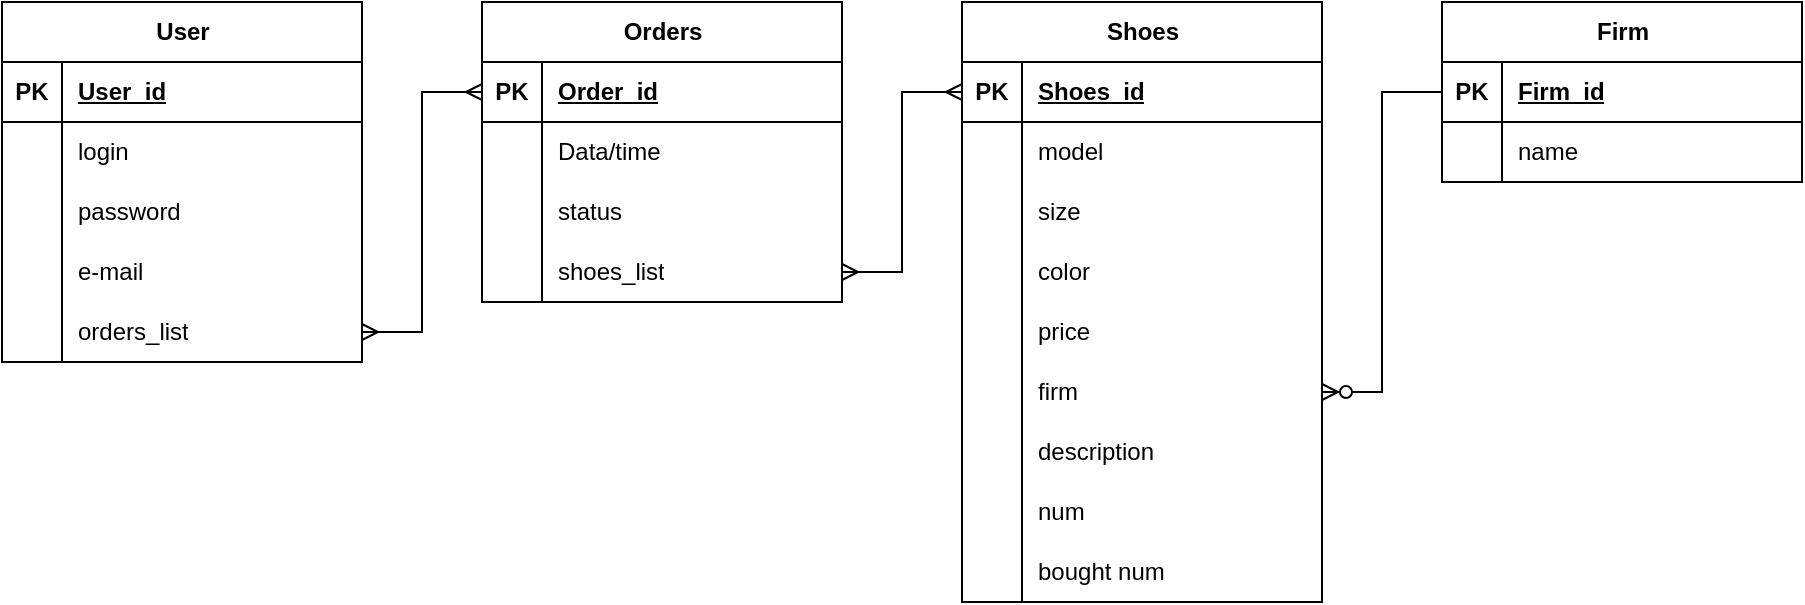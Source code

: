 <mxfile version="21.7.5" type="github">
  <diagram name="Страница — 1" id="x0ysTReZ10sH6YqafbNy">
    <mxGraphModel dx="1002" dy="551" grid="1" gridSize="10" guides="1" tooltips="1" connect="1" arrows="1" fold="1" page="1" pageScale="1" pageWidth="827" pageHeight="1169" math="0" shadow="0">
      <root>
        <mxCell id="0" />
        <mxCell id="1" parent="0" />
        <mxCell id="GBkq8ycRZpIjGqDNzp7D-18" value="User" style="shape=table;startSize=30;container=1;collapsible=1;childLayout=tableLayout;fixedRows=1;rowLines=0;fontStyle=1;align=center;resizeLast=1;html=1;" parent="1" vertex="1">
          <mxGeometry x="30" y="40" width="180" height="180" as="geometry" />
        </mxCell>
        <mxCell id="GBkq8ycRZpIjGqDNzp7D-19" value="" style="shape=tableRow;horizontal=0;startSize=0;swimlaneHead=0;swimlaneBody=0;fillColor=none;collapsible=0;dropTarget=0;points=[[0,0.5],[1,0.5]];portConstraint=eastwest;top=0;left=0;right=0;bottom=1;" parent="GBkq8ycRZpIjGqDNzp7D-18" vertex="1">
          <mxGeometry y="30" width="180" height="30" as="geometry" />
        </mxCell>
        <mxCell id="GBkq8ycRZpIjGqDNzp7D-20" value="PK" style="shape=partialRectangle;connectable=0;fillColor=none;top=0;left=0;bottom=0;right=0;fontStyle=1;overflow=hidden;whiteSpace=wrap;html=1;" parent="GBkq8ycRZpIjGqDNzp7D-19" vertex="1">
          <mxGeometry width="30" height="30" as="geometry">
            <mxRectangle width="30" height="30" as="alternateBounds" />
          </mxGeometry>
        </mxCell>
        <mxCell id="GBkq8ycRZpIjGqDNzp7D-21" value="User_id" style="shape=partialRectangle;connectable=0;fillColor=none;top=0;left=0;bottom=0;right=0;align=left;spacingLeft=6;fontStyle=5;overflow=hidden;whiteSpace=wrap;html=1;" parent="GBkq8ycRZpIjGqDNzp7D-19" vertex="1">
          <mxGeometry x="30" width="150" height="30" as="geometry">
            <mxRectangle width="150" height="30" as="alternateBounds" />
          </mxGeometry>
        </mxCell>
        <mxCell id="GBkq8ycRZpIjGqDNzp7D-22" value="" style="shape=tableRow;horizontal=0;startSize=0;swimlaneHead=0;swimlaneBody=0;fillColor=none;collapsible=0;dropTarget=0;points=[[0,0.5],[1,0.5]];portConstraint=eastwest;top=0;left=0;right=0;bottom=0;" parent="GBkq8ycRZpIjGqDNzp7D-18" vertex="1">
          <mxGeometry y="60" width="180" height="30" as="geometry" />
        </mxCell>
        <mxCell id="GBkq8ycRZpIjGqDNzp7D-23" value="" style="shape=partialRectangle;connectable=0;fillColor=none;top=0;left=0;bottom=0;right=0;editable=1;overflow=hidden;whiteSpace=wrap;html=1;" parent="GBkq8ycRZpIjGqDNzp7D-22" vertex="1">
          <mxGeometry width="30" height="30" as="geometry">
            <mxRectangle width="30" height="30" as="alternateBounds" />
          </mxGeometry>
        </mxCell>
        <mxCell id="GBkq8ycRZpIjGqDNzp7D-24" value="login" style="shape=partialRectangle;connectable=0;fillColor=none;top=0;left=0;bottom=0;right=0;align=left;spacingLeft=6;overflow=hidden;whiteSpace=wrap;html=1;" parent="GBkq8ycRZpIjGqDNzp7D-22" vertex="1">
          <mxGeometry x="30" width="150" height="30" as="geometry">
            <mxRectangle width="150" height="30" as="alternateBounds" />
          </mxGeometry>
        </mxCell>
        <mxCell id="GBkq8ycRZpIjGqDNzp7D-25" value="" style="shape=tableRow;horizontal=0;startSize=0;swimlaneHead=0;swimlaneBody=0;fillColor=none;collapsible=0;dropTarget=0;points=[[0,0.5],[1,0.5]];portConstraint=eastwest;top=0;left=0;right=0;bottom=0;" parent="GBkq8ycRZpIjGqDNzp7D-18" vertex="1">
          <mxGeometry y="90" width="180" height="30" as="geometry" />
        </mxCell>
        <mxCell id="GBkq8ycRZpIjGqDNzp7D-26" value="" style="shape=partialRectangle;connectable=0;fillColor=none;top=0;left=0;bottom=0;right=0;editable=1;overflow=hidden;whiteSpace=wrap;html=1;" parent="GBkq8ycRZpIjGqDNzp7D-25" vertex="1">
          <mxGeometry width="30" height="30" as="geometry">
            <mxRectangle width="30" height="30" as="alternateBounds" />
          </mxGeometry>
        </mxCell>
        <mxCell id="GBkq8ycRZpIjGqDNzp7D-27" value="password" style="shape=partialRectangle;connectable=0;fillColor=none;top=0;left=0;bottom=0;right=0;align=left;spacingLeft=6;overflow=hidden;whiteSpace=wrap;html=1;" parent="GBkq8ycRZpIjGqDNzp7D-25" vertex="1">
          <mxGeometry x="30" width="150" height="30" as="geometry">
            <mxRectangle width="150" height="30" as="alternateBounds" />
          </mxGeometry>
        </mxCell>
        <mxCell id="GBkq8ycRZpIjGqDNzp7D-28" value="" style="shape=tableRow;horizontal=0;startSize=0;swimlaneHead=0;swimlaneBody=0;fillColor=none;collapsible=0;dropTarget=0;points=[[0,0.5],[1,0.5]];portConstraint=eastwest;top=0;left=0;right=0;bottom=0;" parent="GBkq8ycRZpIjGqDNzp7D-18" vertex="1">
          <mxGeometry y="120" width="180" height="30" as="geometry" />
        </mxCell>
        <mxCell id="GBkq8ycRZpIjGqDNzp7D-29" value="" style="shape=partialRectangle;connectable=0;fillColor=none;top=0;left=0;bottom=0;right=0;editable=1;overflow=hidden;whiteSpace=wrap;html=1;" parent="GBkq8ycRZpIjGqDNzp7D-28" vertex="1">
          <mxGeometry width="30" height="30" as="geometry">
            <mxRectangle width="30" height="30" as="alternateBounds" />
          </mxGeometry>
        </mxCell>
        <mxCell id="GBkq8ycRZpIjGqDNzp7D-30" value="e-mail" style="shape=partialRectangle;connectable=0;fillColor=none;top=0;left=0;bottom=0;right=0;align=left;spacingLeft=6;overflow=hidden;whiteSpace=wrap;html=1;" parent="GBkq8ycRZpIjGqDNzp7D-28" vertex="1">
          <mxGeometry x="30" width="150" height="30" as="geometry">
            <mxRectangle width="150" height="30" as="alternateBounds" />
          </mxGeometry>
        </mxCell>
        <mxCell id="GBkq8ycRZpIjGqDNzp7D-45" style="shape=tableRow;horizontal=0;startSize=0;swimlaneHead=0;swimlaneBody=0;fillColor=none;collapsible=0;dropTarget=0;points=[[0,0.5],[1,0.5]];portConstraint=eastwest;top=0;left=0;right=0;bottom=0;" parent="GBkq8ycRZpIjGqDNzp7D-18" vertex="1">
          <mxGeometry y="150" width="180" height="30" as="geometry" />
        </mxCell>
        <mxCell id="GBkq8ycRZpIjGqDNzp7D-46" style="shape=partialRectangle;connectable=0;fillColor=none;top=0;left=0;bottom=0;right=0;editable=1;overflow=hidden;whiteSpace=wrap;html=1;" parent="GBkq8ycRZpIjGqDNzp7D-45" vertex="1">
          <mxGeometry width="30" height="30" as="geometry">
            <mxRectangle width="30" height="30" as="alternateBounds" />
          </mxGeometry>
        </mxCell>
        <mxCell id="GBkq8ycRZpIjGqDNzp7D-47" value="orders_list" style="shape=partialRectangle;connectable=0;fillColor=none;top=0;left=0;bottom=0;right=0;align=left;spacingLeft=6;overflow=hidden;whiteSpace=wrap;html=1;" parent="GBkq8ycRZpIjGqDNzp7D-45" vertex="1">
          <mxGeometry x="30" width="150" height="30" as="geometry">
            <mxRectangle width="150" height="30" as="alternateBounds" />
          </mxGeometry>
        </mxCell>
        <mxCell id="GBkq8ycRZpIjGqDNzp7D-48" value="Orders" style="shape=table;startSize=30;container=1;collapsible=1;childLayout=tableLayout;fixedRows=1;rowLines=0;fontStyle=1;align=center;resizeLast=1;html=1;" parent="1" vertex="1">
          <mxGeometry x="270" y="40" width="180" height="150" as="geometry" />
        </mxCell>
        <mxCell id="GBkq8ycRZpIjGqDNzp7D-49" value="" style="shape=tableRow;horizontal=0;startSize=0;swimlaneHead=0;swimlaneBody=0;fillColor=none;collapsible=0;dropTarget=0;points=[[0,0.5],[1,0.5]];portConstraint=eastwest;top=0;left=0;right=0;bottom=1;" parent="GBkq8ycRZpIjGqDNzp7D-48" vertex="1">
          <mxGeometry y="30" width="180" height="30" as="geometry" />
        </mxCell>
        <mxCell id="GBkq8ycRZpIjGqDNzp7D-50" value="PK" style="shape=partialRectangle;connectable=0;fillColor=none;top=0;left=0;bottom=0;right=0;fontStyle=1;overflow=hidden;whiteSpace=wrap;html=1;" parent="GBkq8ycRZpIjGqDNzp7D-49" vertex="1">
          <mxGeometry width="30" height="30" as="geometry">
            <mxRectangle width="30" height="30" as="alternateBounds" />
          </mxGeometry>
        </mxCell>
        <mxCell id="GBkq8ycRZpIjGqDNzp7D-51" value="Order_id" style="shape=partialRectangle;connectable=0;fillColor=none;top=0;left=0;bottom=0;right=0;align=left;spacingLeft=6;fontStyle=5;overflow=hidden;whiteSpace=wrap;html=1;" parent="GBkq8ycRZpIjGqDNzp7D-49" vertex="1">
          <mxGeometry x="30" width="150" height="30" as="geometry">
            <mxRectangle width="150" height="30" as="alternateBounds" />
          </mxGeometry>
        </mxCell>
        <mxCell id="GBkq8ycRZpIjGqDNzp7D-52" value="" style="shape=tableRow;horizontal=0;startSize=0;swimlaneHead=0;swimlaneBody=0;fillColor=none;collapsible=0;dropTarget=0;points=[[0,0.5],[1,0.5]];portConstraint=eastwest;top=0;left=0;right=0;bottom=0;" parent="GBkq8ycRZpIjGqDNzp7D-48" vertex="1">
          <mxGeometry y="60" width="180" height="30" as="geometry" />
        </mxCell>
        <mxCell id="GBkq8ycRZpIjGqDNzp7D-53" value="" style="shape=partialRectangle;connectable=0;fillColor=none;top=0;left=0;bottom=0;right=0;editable=1;overflow=hidden;whiteSpace=wrap;html=1;" parent="GBkq8ycRZpIjGqDNzp7D-52" vertex="1">
          <mxGeometry width="30" height="30" as="geometry">
            <mxRectangle width="30" height="30" as="alternateBounds" />
          </mxGeometry>
        </mxCell>
        <mxCell id="GBkq8ycRZpIjGqDNzp7D-54" value="Data/time" style="shape=partialRectangle;connectable=0;fillColor=none;top=0;left=0;bottom=0;right=0;align=left;spacingLeft=6;overflow=hidden;whiteSpace=wrap;html=1;" parent="GBkq8ycRZpIjGqDNzp7D-52" vertex="1">
          <mxGeometry x="30" width="150" height="30" as="geometry">
            <mxRectangle width="150" height="30" as="alternateBounds" />
          </mxGeometry>
        </mxCell>
        <mxCell id="GBkq8ycRZpIjGqDNzp7D-55" value="" style="shape=tableRow;horizontal=0;startSize=0;swimlaneHead=0;swimlaneBody=0;fillColor=none;collapsible=0;dropTarget=0;points=[[0,0.5],[1,0.5]];portConstraint=eastwest;top=0;left=0;right=0;bottom=0;" parent="GBkq8ycRZpIjGqDNzp7D-48" vertex="1">
          <mxGeometry y="90" width="180" height="30" as="geometry" />
        </mxCell>
        <mxCell id="GBkq8ycRZpIjGqDNzp7D-56" value="" style="shape=partialRectangle;connectable=0;fillColor=none;top=0;left=0;bottom=0;right=0;editable=1;overflow=hidden;whiteSpace=wrap;html=1;" parent="GBkq8ycRZpIjGqDNzp7D-55" vertex="1">
          <mxGeometry width="30" height="30" as="geometry">
            <mxRectangle width="30" height="30" as="alternateBounds" />
          </mxGeometry>
        </mxCell>
        <mxCell id="GBkq8ycRZpIjGqDNzp7D-57" value="status" style="shape=partialRectangle;connectable=0;fillColor=none;top=0;left=0;bottom=0;right=0;align=left;spacingLeft=6;overflow=hidden;whiteSpace=wrap;html=1;" parent="GBkq8ycRZpIjGqDNzp7D-55" vertex="1">
          <mxGeometry x="30" width="150" height="30" as="geometry">
            <mxRectangle width="150" height="30" as="alternateBounds" />
          </mxGeometry>
        </mxCell>
        <mxCell id="GBkq8ycRZpIjGqDNzp7D-58" value="" style="shape=tableRow;horizontal=0;startSize=0;swimlaneHead=0;swimlaneBody=0;fillColor=none;collapsible=0;dropTarget=0;points=[[0,0.5],[1,0.5]];portConstraint=eastwest;top=0;left=0;right=0;bottom=0;" parent="GBkq8ycRZpIjGqDNzp7D-48" vertex="1">
          <mxGeometry y="120" width="180" height="30" as="geometry" />
        </mxCell>
        <mxCell id="GBkq8ycRZpIjGqDNzp7D-59" value="" style="shape=partialRectangle;connectable=0;fillColor=none;top=0;left=0;bottom=0;right=0;editable=1;overflow=hidden;whiteSpace=wrap;html=1;" parent="GBkq8ycRZpIjGqDNzp7D-58" vertex="1">
          <mxGeometry width="30" height="30" as="geometry">
            <mxRectangle width="30" height="30" as="alternateBounds" />
          </mxGeometry>
        </mxCell>
        <mxCell id="GBkq8ycRZpIjGqDNzp7D-60" value="shoes_list" style="shape=partialRectangle;connectable=0;fillColor=none;top=0;left=0;bottom=0;right=0;align=left;spacingLeft=6;overflow=hidden;whiteSpace=wrap;html=1;" parent="GBkq8ycRZpIjGqDNzp7D-58" vertex="1">
          <mxGeometry x="30" width="150" height="30" as="geometry">
            <mxRectangle width="150" height="30" as="alternateBounds" />
          </mxGeometry>
        </mxCell>
        <mxCell id="GBkq8ycRZpIjGqDNzp7D-61" value="" style="edgeStyle=entityRelationEdgeStyle;fontSize=12;html=1;endArrow=ERmany;startArrow=ERmany;rounded=0;entryX=0;entryY=0.5;entryDx=0;entryDy=0;exitX=1;exitY=0.5;exitDx=0;exitDy=0;" parent="1" source="GBkq8ycRZpIjGqDNzp7D-45" target="GBkq8ycRZpIjGqDNzp7D-49" edge="1">
          <mxGeometry width="100" height="100" relative="1" as="geometry">
            <mxPoint x="210" y="310" as="sourcePoint" />
            <mxPoint x="310" y="210" as="targetPoint" />
          </mxGeometry>
        </mxCell>
        <mxCell id="GBkq8ycRZpIjGqDNzp7D-62" value="Shoes" style="shape=table;startSize=30;container=1;collapsible=1;childLayout=tableLayout;fixedRows=1;rowLines=0;fontStyle=1;align=center;resizeLast=1;html=1;" parent="1" vertex="1">
          <mxGeometry x="510" y="40" width="180" height="300" as="geometry" />
        </mxCell>
        <mxCell id="GBkq8ycRZpIjGqDNzp7D-63" value="" style="shape=tableRow;horizontal=0;startSize=0;swimlaneHead=0;swimlaneBody=0;fillColor=none;collapsible=0;dropTarget=0;points=[[0,0.5],[1,0.5]];portConstraint=eastwest;top=0;left=0;right=0;bottom=1;" parent="GBkq8ycRZpIjGqDNzp7D-62" vertex="1">
          <mxGeometry y="30" width="180" height="30" as="geometry" />
        </mxCell>
        <mxCell id="GBkq8ycRZpIjGqDNzp7D-64" value="PK" style="shape=partialRectangle;connectable=0;fillColor=none;top=0;left=0;bottom=0;right=0;fontStyle=1;overflow=hidden;whiteSpace=wrap;html=1;" parent="GBkq8ycRZpIjGqDNzp7D-63" vertex="1">
          <mxGeometry width="30" height="30" as="geometry">
            <mxRectangle width="30" height="30" as="alternateBounds" />
          </mxGeometry>
        </mxCell>
        <mxCell id="GBkq8ycRZpIjGqDNzp7D-65" value="Shoes_id" style="shape=partialRectangle;connectable=0;fillColor=none;top=0;left=0;bottom=0;right=0;align=left;spacingLeft=6;fontStyle=5;overflow=hidden;whiteSpace=wrap;html=1;" parent="GBkq8ycRZpIjGqDNzp7D-63" vertex="1">
          <mxGeometry x="30" width="150" height="30" as="geometry">
            <mxRectangle width="150" height="30" as="alternateBounds" />
          </mxGeometry>
        </mxCell>
        <mxCell id="GBkq8ycRZpIjGqDNzp7D-66" value="" style="shape=tableRow;horizontal=0;startSize=0;swimlaneHead=0;swimlaneBody=0;fillColor=none;collapsible=0;dropTarget=0;points=[[0,0.5],[1,0.5]];portConstraint=eastwest;top=0;left=0;right=0;bottom=0;" parent="GBkq8ycRZpIjGqDNzp7D-62" vertex="1">
          <mxGeometry y="60" width="180" height="30" as="geometry" />
        </mxCell>
        <mxCell id="GBkq8ycRZpIjGqDNzp7D-67" value="" style="shape=partialRectangle;connectable=0;fillColor=none;top=0;left=0;bottom=0;right=0;editable=1;overflow=hidden;whiteSpace=wrap;html=1;" parent="GBkq8ycRZpIjGqDNzp7D-66" vertex="1">
          <mxGeometry width="30" height="30" as="geometry">
            <mxRectangle width="30" height="30" as="alternateBounds" />
          </mxGeometry>
        </mxCell>
        <mxCell id="GBkq8ycRZpIjGqDNzp7D-68" value="model" style="shape=partialRectangle;connectable=0;fillColor=none;top=0;left=0;bottom=0;right=0;align=left;spacingLeft=6;overflow=hidden;whiteSpace=wrap;html=1;" parent="GBkq8ycRZpIjGqDNzp7D-66" vertex="1">
          <mxGeometry x="30" width="150" height="30" as="geometry">
            <mxRectangle width="150" height="30" as="alternateBounds" />
          </mxGeometry>
        </mxCell>
        <mxCell id="GBkq8ycRZpIjGqDNzp7D-69" value="" style="shape=tableRow;horizontal=0;startSize=0;swimlaneHead=0;swimlaneBody=0;fillColor=none;collapsible=0;dropTarget=0;points=[[0,0.5],[1,0.5]];portConstraint=eastwest;top=0;left=0;right=0;bottom=0;" parent="GBkq8ycRZpIjGqDNzp7D-62" vertex="1">
          <mxGeometry y="90" width="180" height="30" as="geometry" />
        </mxCell>
        <mxCell id="GBkq8ycRZpIjGqDNzp7D-70" value="" style="shape=partialRectangle;connectable=0;fillColor=none;top=0;left=0;bottom=0;right=0;editable=1;overflow=hidden;whiteSpace=wrap;html=1;" parent="GBkq8ycRZpIjGqDNzp7D-69" vertex="1">
          <mxGeometry width="30" height="30" as="geometry">
            <mxRectangle width="30" height="30" as="alternateBounds" />
          </mxGeometry>
        </mxCell>
        <mxCell id="GBkq8ycRZpIjGqDNzp7D-71" value="size" style="shape=partialRectangle;connectable=0;fillColor=none;top=0;left=0;bottom=0;right=0;align=left;spacingLeft=6;overflow=hidden;whiteSpace=wrap;html=1;" parent="GBkq8ycRZpIjGqDNzp7D-69" vertex="1">
          <mxGeometry x="30" width="150" height="30" as="geometry">
            <mxRectangle width="150" height="30" as="alternateBounds" />
          </mxGeometry>
        </mxCell>
        <mxCell id="GBkq8ycRZpIjGqDNzp7D-72" value="" style="shape=tableRow;horizontal=0;startSize=0;swimlaneHead=0;swimlaneBody=0;fillColor=none;collapsible=0;dropTarget=0;points=[[0,0.5],[1,0.5]];portConstraint=eastwest;top=0;left=0;right=0;bottom=0;" parent="GBkq8ycRZpIjGqDNzp7D-62" vertex="1">
          <mxGeometry y="120" width="180" height="30" as="geometry" />
        </mxCell>
        <mxCell id="GBkq8ycRZpIjGqDNzp7D-73" value="" style="shape=partialRectangle;connectable=0;fillColor=none;top=0;left=0;bottom=0;right=0;editable=1;overflow=hidden;whiteSpace=wrap;html=1;" parent="GBkq8ycRZpIjGqDNzp7D-72" vertex="1">
          <mxGeometry width="30" height="30" as="geometry">
            <mxRectangle width="30" height="30" as="alternateBounds" />
          </mxGeometry>
        </mxCell>
        <mxCell id="GBkq8ycRZpIjGqDNzp7D-74" value="color" style="shape=partialRectangle;connectable=0;fillColor=none;top=0;left=0;bottom=0;right=0;align=left;spacingLeft=6;overflow=hidden;whiteSpace=wrap;html=1;" parent="GBkq8ycRZpIjGqDNzp7D-72" vertex="1">
          <mxGeometry x="30" width="150" height="30" as="geometry">
            <mxRectangle width="150" height="30" as="alternateBounds" />
          </mxGeometry>
        </mxCell>
        <mxCell id="GBkq8ycRZpIjGqDNzp7D-75" style="shape=tableRow;horizontal=0;startSize=0;swimlaneHead=0;swimlaneBody=0;fillColor=none;collapsible=0;dropTarget=0;points=[[0,0.5],[1,0.5]];portConstraint=eastwest;top=0;left=0;right=0;bottom=0;" parent="GBkq8ycRZpIjGqDNzp7D-62" vertex="1">
          <mxGeometry y="150" width="180" height="30" as="geometry" />
        </mxCell>
        <mxCell id="GBkq8ycRZpIjGqDNzp7D-76" style="shape=partialRectangle;connectable=0;fillColor=none;top=0;left=0;bottom=0;right=0;editable=1;overflow=hidden;whiteSpace=wrap;html=1;" parent="GBkq8ycRZpIjGqDNzp7D-75" vertex="1">
          <mxGeometry width="30" height="30" as="geometry">
            <mxRectangle width="30" height="30" as="alternateBounds" />
          </mxGeometry>
        </mxCell>
        <mxCell id="GBkq8ycRZpIjGqDNzp7D-77" value="price" style="shape=partialRectangle;connectable=0;fillColor=none;top=0;left=0;bottom=0;right=0;align=left;spacingLeft=6;overflow=hidden;whiteSpace=wrap;html=1;" parent="GBkq8ycRZpIjGqDNzp7D-75" vertex="1">
          <mxGeometry x="30" width="150" height="30" as="geometry">
            <mxRectangle width="150" height="30" as="alternateBounds" />
          </mxGeometry>
        </mxCell>
        <mxCell id="GBkq8ycRZpIjGqDNzp7D-78" style="shape=tableRow;horizontal=0;startSize=0;swimlaneHead=0;swimlaneBody=0;fillColor=none;collapsible=0;dropTarget=0;points=[[0,0.5],[1,0.5]];portConstraint=eastwest;top=0;left=0;right=0;bottom=0;" parent="GBkq8ycRZpIjGqDNzp7D-62" vertex="1">
          <mxGeometry y="180" width="180" height="30" as="geometry" />
        </mxCell>
        <mxCell id="GBkq8ycRZpIjGqDNzp7D-79" style="shape=partialRectangle;connectable=0;fillColor=none;top=0;left=0;bottom=0;right=0;editable=1;overflow=hidden;whiteSpace=wrap;html=1;" parent="GBkq8ycRZpIjGqDNzp7D-78" vertex="1">
          <mxGeometry width="30" height="30" as="geometry">
            <mxRectangle width="30" height="30" as="alternateBounds" />
          </mxGeometry>
        </mxCell>
        <mxCell id="GBkq8ycRZpIjGqDNzp7D-80" value="firm" style="shape=partialRectangle;connectable=0;fillColor=none;top=0;left=0;bottom=0;right=0;align=left;spacingLeft=6;overflow=hidden;whiteSpace=wrap;html=1;" parent="GBkq8ycRZpIjGqDNzp7D-78" vertex="1">
          <mxGeometry x="30" width="150" height="30" as="geometry">
            <mxRectangle width="150" height="30" as="alternateBounds" />
          </mxGeometry>
        </mxCell>
        <mxCell id="GBkq8ycRZpIjGqDNzp7D-81" style="shape=tableRow;horizontal=0;startSize=0;swimlaneHead=0;swimlaneBody=0;fillColor=none;collapsible=0;dropTarget=0;points=[[0,0.5],[1,0.5]];portConstraint=eastwest;top=0;left=0;right=0;bottom=0;" parent="GBkq8ycRZpIjGqDNzp7D-62" vertex="1">
          <mxGeometry y="210" width="180" height="30" as="geometry" />
        </mxCell>
        <mxCell id="GBkq8ycRZpIjGqDNzp7D-82" style="shape=partialRectangle;connectable=0;fillColor=none;top=0;left=0;bottom=0;right=0;editable=1;overflow=hidden;whiteSpace=wrap;html=1;" parent="GBkq8ycRZpIjGqDNzp7D-81" vertex="1">
          <mxGeometry width="30" height="30" as="geometry">
            <mxRectangle width="30" height="30" as="alternateBounds" />
          </mxGeometry>
        </mxCell>
        <mxCell id="GBkq8ycRZpIjGqDNzp7D-83" value="description" style="shape=partialRectangle;connectable=0;fillColor=none;top=0;left=0;bottom=0;right=0;align=left;spacingLeft=6;overflow=hidden;whiteSpace=wrap;html=1;" parent="GBkq8ycRZpIjGqDNzp7D-81" vertex="1">
          <mxGeometry x="30" width="150" height="30" as="geometry">
            <mxRectangle width="150" height="30" as="alternateBounds" />
          </mxGeometry>
        </mxCell>
        <mxCell id="GBkq8ycRZpIjGqDNzp7D-84" style="shape=tableRow;horizontal=0;startSize=0;swimlaneHead=0;swimlaneBody=0;fillColor=none;collapsible=0;dropTarget=0;points=[[0,0.5],[1,0.5]];portConstraint=eastwest;top=0;left=0;right=0;bottom=0;" parent="GBkq8ycRZpIjGqDNzp7D-62" vertex="1">
          <mxGeometry y="240" width="180" height="30" as="geometry" />
        </mxCell>
        <mxCell id="GBkq8ycRZpIjGqDNzp7D-85" style="shape=partialRectangle;connectable=0;fillColor=none;top=0;left=0;bottom=0;right=0;editable=1;overflow=hidden;whiteSpace=wrap;html=1;" parent="GBkq8ycRZpIjGqDNzp7D-84" vertex="1">
          <mxGeometry width="30" height="30" as="geometry">
            <mxRectangle width="30" height="30" as="alternateBounds" />
          </mxGeometry>
        </mxCell>
        <mxCell id="GBkq8ycRZpIjGqDNzp7D-86" value="num" style="shape=partialRectangle;connectable=0;fillColor=none;top=0;left=0;bottom=0;right=0;align=left;spacingLeft=6;overflow=hidden;whiteSpace=wrap;html=1;" parent="GBkq8ycRZpIjGqDNzp7D-84" vertex="1">
          <mxGeometry x="30" width="150" height="30" as="geometry">
            <mxRectangle width="150" height="30" as="alternateBounds" />
          </mxGeometry>
        </mxCell>
        <mxCell id="GBkq8ycRZpIjGqDNzp7D-87" style="shape=tableRow;horizontal=0;startSize=0;swimlaneHead=0;swimlaneBody=0;fillColor=none;collapsible=0;dropTarget=0;points=[[0,0.5],[1,0.5]];portConstraint=eastwest;top=0;left=0;right=0;bottom=0;" parent="GBkq8ycRZpIjGqDNzp7D-62" vertex="1">
          <mxGeometry y="270" width="180" height="30" as="geometry" />
        </mxCell>
        <mxCell id="GBkq8ycRZpIjGqDNzp7D-88" style="shape=partialRectangle;connectable=0;fillColor=none;top=0;left=0;bottom=0;right=0;editable=1;overflow=hidden;whiteSpace=wrap;html=1;" parent="GBkq8ycRZpIjGqDNzp7D-87" vertex="1">
          <mxGeometry width="30" height="30" as="geometry">
            <mxRectangle width="30" height="30" as="alternateBounds" />
          </mxGeometry>
        </mxCell>
        <mxCell id="GBkq8ycRZpIjGqDNzp7D-89" value="bought num" style="shape=partialRectangle;connectable=0;fillColor=none;top=0;left=0;bottom=0;right=0;align=left;spacingLeft=6;overflow=hidden;whiteSpace=wrap;html=1;" parent="GBkq8ycRZpIjGqDNzp7D-87" vertex="1">
          <mxGeometry x="30" width="150" height="30" as="geometry">
            <mxRectangle width="150" height="30" as="alternateBounds" />
          </mxGeometry>
        </mxCell>
        <mxCell id="GBkq8ycRZpIjGqDNzp7D-90" value="Firm" style="shape=table;startSize=30;container=1;collapsible=1;childLayout=tableLayout;fixedRows=1;rowLines=0;fontStyle=1;align=center;resizeLast=1;html=1;" parent="1" vertex="1">
          <mxGeometry x="750" y="40" width="180" height="90" as="geometry" />
        </mxCell>
        <mxCell id="GBkq8ycRZpIjGqDNzp7D-91" value="" style="shape=tableRow;horizontal=0;startSize=0;swimlaneHead=0;swimlaneBody=0;fillColor=none;collapsible=0;dropTarget=0;points=[[0,0.5],[1,0.5]];portConstraint=eastwest;top=0;left=0;right=0;bottom=1;" parent="GBkq8ycRZpIjGqDNzp7D-90" vertex="1">
          <mxGeometry y="30" width="180" height="30" as="geometry" />
        </mxCell>
        <mxCell id="GBkq8ycRZpIjGqDNzp7D-92" value="PK" style="shape=partialRectangle;connectable=0;fillColor=none;top=0;left=0;bottom=0;right=0;fontStyle=1;overflow=hidden;whiteSpace=wrap;html=1;" parent="GBkq8ycRZpIjGqDNzp7D-91" vertex="1">
          <mxGeometry width="30" height="30" as="geometry">
            <mxRectangle width="30" height="30" as="alternateBounds" />
          </mxGeometry>
        </mxCell>
        <mxCell id="GBkq8ycRZpIjGqDNzp7D-93" value="Firm_id" style="shape=partialRectangle;connectable=0;fillColor=none;top=0;left=0;bottom=0;right=0;align=left;spacingLeft=6;fontStyle=5;overflow=hidden;whiteSpace=wrap;html=1;" parent="GBkq8ycRZpIjGqDNzp7D-91" vertex="1">
          <mxGeometry x="30" width="150" height="30" as="geometry">
            <mxRectangle width="150" height="30" as="alternateBounds" />
          </mxGeometry>
        </mxCell>
        <mxCell id="GBkq8ycRZpIjGqDNzp7D-94" value="" style="shape=tableRow;horizontal=0;startSize=0;swimlaneHead=0;swimlaneBody=0;fillColor=none;collapsible=0;dropTarget=0;points=[[0,0.5],[1,0.5]];portConstraint=eastwest;top=0;left=0;right=0;bottom=0;" parent="GBkq8ycRZpIjGqDNzp7D-90" vertex="1">
          <mxGeometry y="60" width="180" height="30" as="geometry" />
        </mxCell>
        <mxCell id="GBkq8ycRZpIjGqDNzp7D-95" value="" style="shape=partialRectangle;connectable=0;fillColor=none;top=0;left=0;bottom=0;right=0;editable=1;overflow=hidden;whiteSpace=wrap;html=1;" parent="GBkq8ycRZpIjGqDNzp7D-94" vertex="1">
          <mxGeometry width="30" height="30" as="geometry">
            <mxRectangle width="30" height="30" as="alternateBounds" />
          </mxGeometry>
        </mxCell>
        <mxCell id="GBkq8ycRZpIjGqDNzp7D-96" value="name" style="shape=partialRectangle;connectable=0;fillColor=none;top=0;left=0;bottom=0;right=0;align=left;spacingLeft=6;overflow=hidden;whiteSpace=wrap;html=1;" parent="GBkq8ycRZpIjGqDNzp7D-94" vertex="1">
          <mxGeometry x="30" width="150" height="30" as="geometry">
            <mxRectangle width="150" height="30" as="alternateBounds" />
          </mxGeometry>
        </mxCell>
        <mxCell id="GBkq8ycRZpIjGqDNzp7D-107" value="" style="edgeStyle=entityRelationEdgeStyle;fontSize=12;html=1;endArrow=ERzeroToMany;endFill=1;rounded=0;entryX=1;entryY=0.5;entryDx=0;entryDy=0;exitX=0;exitY=0.5;exitDx=0;exitDy=0;" parent="1" source="GBkq8ycRZpIjGqDNzp7D-91" target="GBkq8ycRZpIjGqDNzp7D-78" edge="1">
          <mxGeometry width="100" height="100" relative="1" as="geometry">
            <mxPoint x="710" y="300" as="sourcePoint" />
            <mxPoint x="810" y="200" as="targetPoint" />
            <Array as="points">
              <mxPoint x="840" y="230" />
            </Array>
          </mxGeometry>
        </mxCell>
        <mxCell id="GBkq8ycRZpIjGqDNzp7D-108" value="" style="edgeStyle=entityRelationEdgeStyle;fontSize=12;html=1;endArrow=ERmany;startArrow=ERmany;rounded=0;exitX=1;exitY=0.5;exitDx=0;exitDy=0;" parent="1" source="GBkq8ycRZpIjGqDNzp7D-58" target="GBkq8ycRZpIjGqDNzp7D-63" edge="1">
          <mxGeometry width="100" height="100" relative="1" as="geometry">
            <mxPoint x="380" y="370" as="sourcePoint" />
            <mxPoint x="480" y="270" as="targetPoint" />
          </mxGeometry>
        </mxCell>
      </root>
    </mxGraphModel>
  </diagram>
</mxfile>

